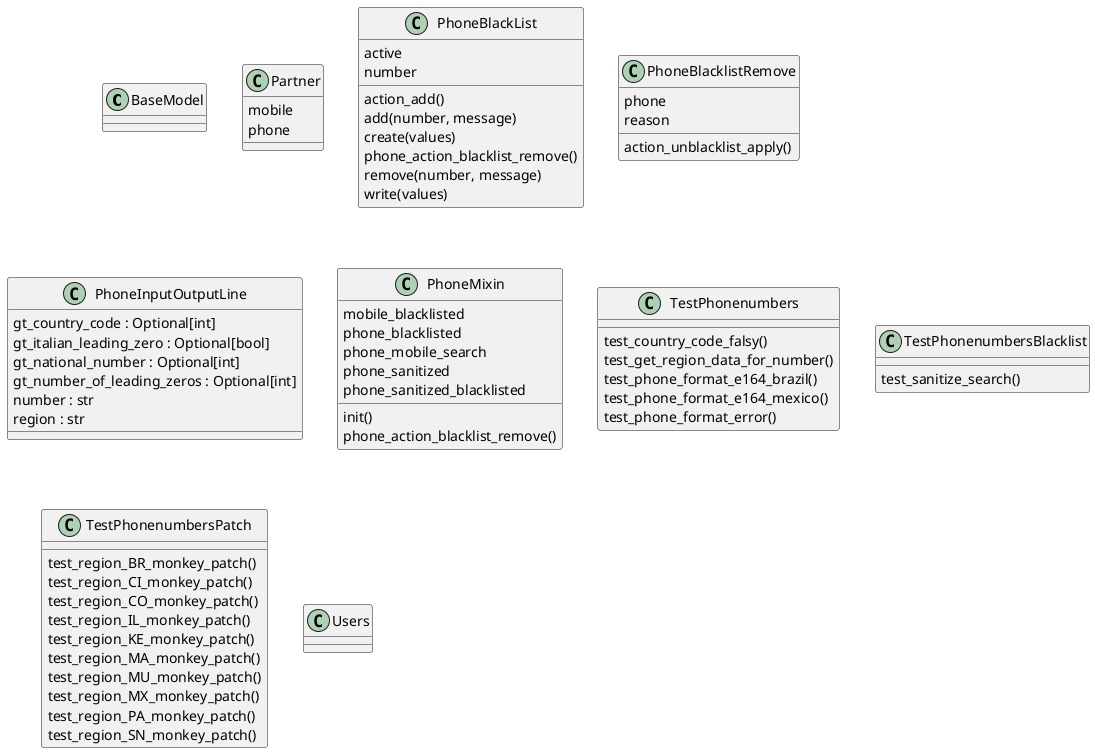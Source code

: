 @startuml classes_phone_validation
set namespaceSeparator none
class "BaseModel" as odoo_src.odoo.addons.phone_validation.models.models.BaseModel {
}
class "Partner" as odoo_src.odoo.addons.phone_validation.models.res_partner.Partner {
  mobile
  phone
}
class "PhoneBlackList" as odoo_src.odoo.addons.phone_validation.models.phone_blacklist.PhoneBlackList {
  active
  number
  action_add()
  add(number, message)
  create(values)
  phone_action_blacklist_remove()
  remove(number, message)
  write(values)
}
class "PhoneBlacklistRemove" as odoo_src.odoo.addons.phone_validation.wizard.phone_blacklist_remove.PhoneBlacklistRemove {
  phone
  reason
  action_unblacklist_apply()
}
class "PhoneInputOutputLine" as odoo_src.odoo.addons.phone_validation.tests.test_phonenumbers_patch.TestPhonenumbersPatch.PhoneInputOutputLine {
  gt_country_code : Optional[int]
  gt_italian_leading_zero : Optional[bool]
  gt_national_number : Optional[int]
  gt_number_of_leading_zeros : Optional[int]
  number : str
  region : str
}
class "PhoneMixin" as odoo_src.odoo.addons.phone_validation.models.mail_thread_phone.PhoneMixin {
  mobile_blacklisted
  phone_blacklisted
  phone_mobile_search
  phone_sanitized
  phone_sanitized_blacklisted
  init()
  phone_action_blacklist_remove()
}
class "TestPhonenumbers" as odoo_src.odoo.addons.phone_validation.tests.test_phonenumbers.TestPhonenumbers {
  test_country_code_falsy()
  test_get_region_data_for_number()
  test_phone_format_e164_brazil()
  test_phone_format_e164_mexico()
  test_phone_format_error()
}
class "TestPhonenumbersBlacklist" as odoo_src.odoo.addons.phone_validation.tests.test_phonenumbers_blacklist.TestPhonenumbersBlacklist {
  test_sanitize_search()
}
class "TestPhonenumbersPatch" as odoo_src.odoo.addons.phone_validation.tests.test_phonenumbers_patch.TestPhonenumbersPatch {
  test_region_BR_monkey_patch()
  test_region_CI_monkey_patch()
  test_region_CO_monkey_patch()
  test_region_IL_monkey_patch()
  test_region_KE_monkey_patch()
  test_region_MA_monkey_patch()
  test_region_MU_monkey_patch()
  test_region_MX_monkey_patch()
  test_region_PA_monkey_patch()
  test_region_SN_monkey_patch()
}
class "Users" as odoo_src.odoo.addons.phone_validation.models.res_users.Users {
}
@enduml
